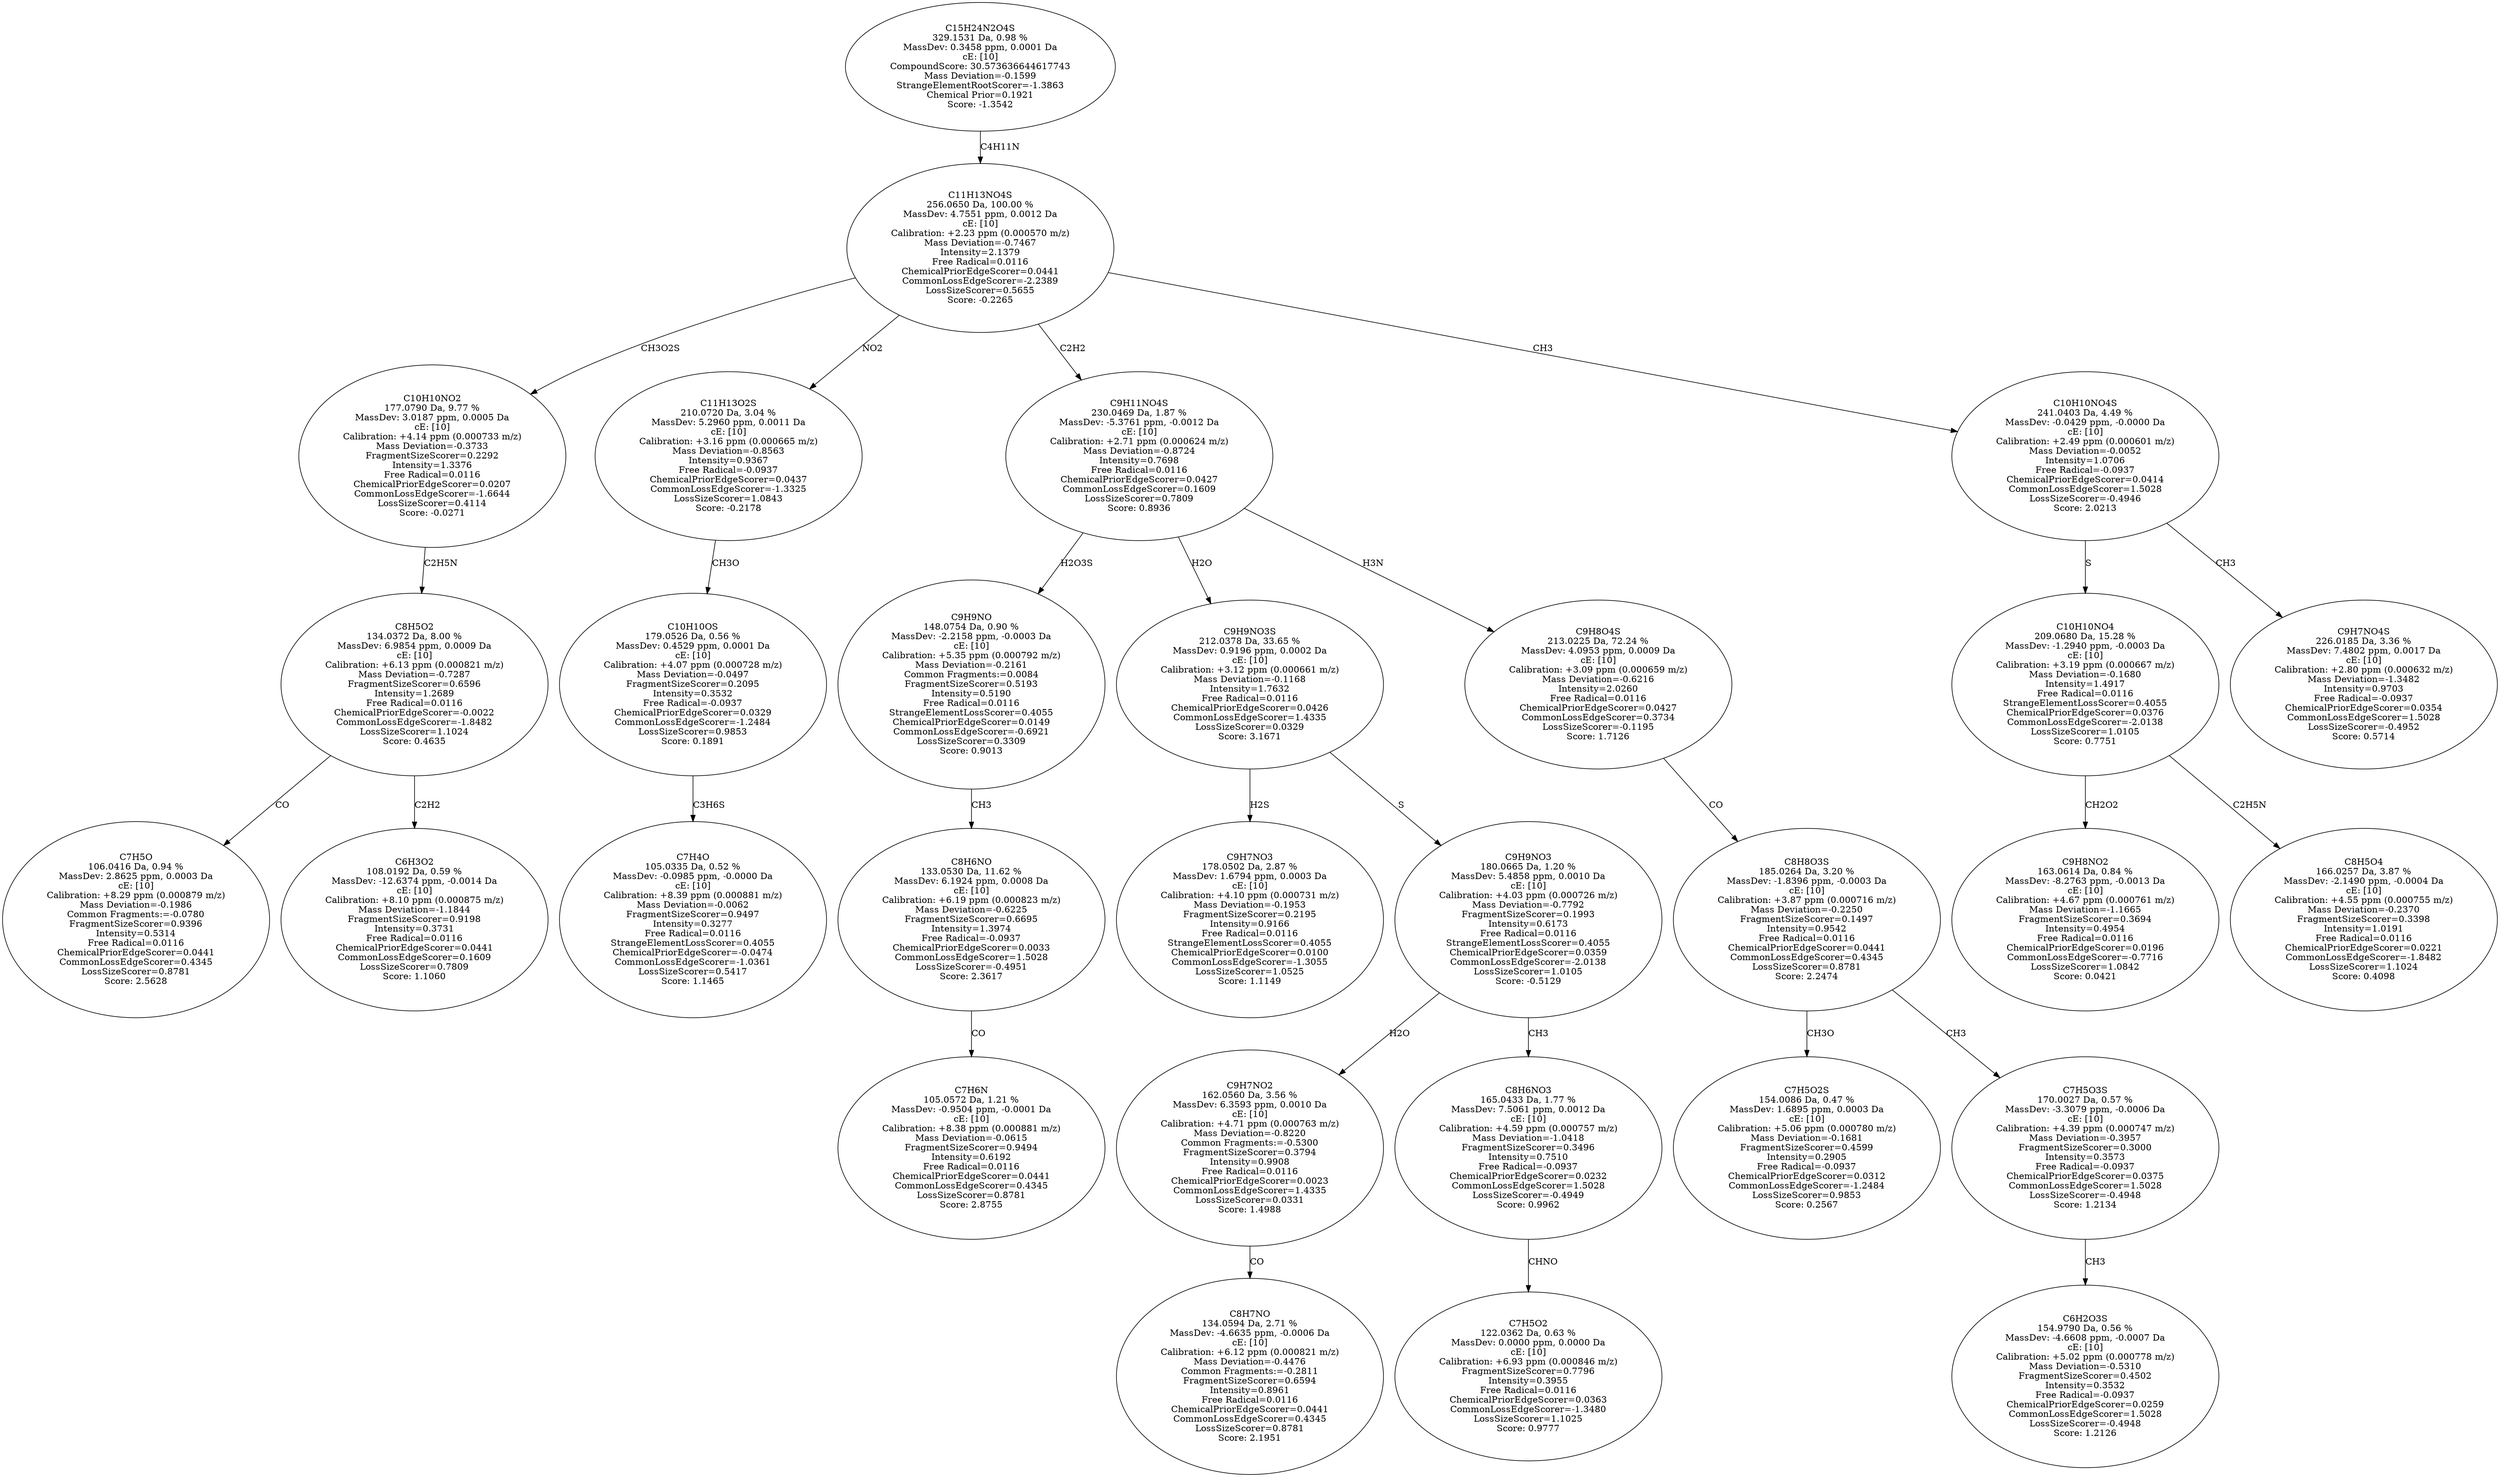strict digraph {
v1 [label="C7H5O\n106.0416 Da, 0.94 %\nMassDev: 2.8625 ppm, 0.0003 Da\ncE: [10]\nCalibration: +8.29 ppm (0.000879 m/z)\nMass Deviation=-0.1986\nCommon Fragments:=-0.0780\nFragmentSizeScorer=0.9396\nIntensity=0.5314\nFree Radical=0.0116\nChemicalPriorEdgeScorer=0.0441\nCommonLossEdgeScorer=0.4345\nLossSizeScorer=0.8781\nScore: 2.5628"];
v2 [label="C6H3O2\n108.0192 Da, 0.59 %\nMassDev: -12.6374 ppm, -0.0014 Da\ncE: [10]\nCalibration: +8.10 ppm (0.000875 m/z)\nMass Deviation=-1.1844\nFragmentSizeScorer=0.9198\nIntensity=0.3731\nFree Radical=0.0116\nChemicalPriorEdgeScorer=0.0441\nCommonLossEdgeScorer=0.1609\nLossSizeScorer=0.7809\nScore: 1.1060"];
v3 [label="C8H5O2\n134.0372 Da, 8.00 %\nMassDev: 6.9854 ppm, 0.0009 Da\ncE: [10]\nCalibration: +6.13 ppm (0.000821 m/z)\nMass Deviation=-0.7287\nFragmentSizeScorer=0.6596\nIntensity=1.2689\nFree Radical=0.0116\nChemicalPriorEdgeScorer=-0.0022\nCommonLossEdgeScorer=-1.8482\nLossSizeScorer=1.1024\nScore: 0.4635"];
v4 [label="C10H10NO2\n177.0790 Da, 9.77 %\nMassDev: 3.0187 ppm, 0.0005 Da\ncE: [10]\nCalibration: +4.14 ppm (0.000733 m/z)\nMass Deviation=-0.3733\nFragmentSizeScorer=0.2292\nIntensity=1.3376\nFree Radical=0.0116\nChemicalPriorEdgeScorer=0.0207\nCommonLossEdgeScorer=-1.6644\nLossSizeScorer=0.4114\nScore: -0.0271"];
v5 [label="C7H4O\n105.0335 Da, 0.52 %\nMassDev: -0.0985 ppm, -0.0000 Da\ncE: [10]\nCalibration: +8.39 ppm (0.000881 m/z)\nMass Deviation=-0.0062\nFragmentSizeScorer=0.9497\nIntensity=0.3277\nFree Radical=0.0116\nStrangeElementLossScorer=0.4055\nChemicalPriorEdgeScorer=-0.0474\nCommonLossEdgeScorer=-1.0361\nLossSizeScorer=0.5417\nScore: 1.1465"];
v6 [label="C10H10OS\n179.0526 Da, 0.56 %\nMassDev: 0.4529 ppm, 0.0001 Da\ncE: [10]\nCalibration: +4.07 ppm (0.000728 m/z)\nMass Deviation=-0.0497\nFragmentSizeScorer=0.2095\nIntensity=0.3532\nFree Radical=-0.0937\nChemicalPriorEdgeScorer=0.0329\nCommonLossEdgeScorer=-1.2484\nLossSizeScorer=0.9853\nScore: 0.1891"];
v7 [label="C11H13O2S\n210.0720 Da, 3.04 %\nMassDev: 5.2960 ppm, 0.0011 Da\ncE: [10]\nCalibration: +3.16 ppm (0.000665 m/z)\nMass Deviation=-0.8563\nIntensity=0.9367\nFree Radical=-0.0937\nChemicalPriorEdgeScorer=0.0437\nCommonLossEdgeScorer=-1.3325\nLossSizeScorer=1.0843\nScore: -0.2178"];
v8 [label="C7H6N\n105.0572 Da, 1.21 %\nMassDev: -0.9504 ppm, -0.0001 Da\ncE: [10]\nCalibration: +8.38 ppm (0.000881 m/z)\nMass Deviation=-0.0615\nFragmentSizeScorer=0.9494\nIntensity=0.6192\nFree Radical=0.0116\nChemicalPriorEdgeScorer=0.0441\nCommonLossEdgeScorer=0.4345\nLossSizeScorer=0.8781\nScore: 2.8755"];
v9 [label="C8H6NO\n133.0530 Da, 11.62 %\nMassDev: 6.1924 ppm, 0.0008 Da\ncE: [10]\nCalibration: +6.19 ppm (0.000823 m/z)\nMass Deviation=-0.6225\nFragmentSizeScorer=0.6695\nIntensity=1.3974\nFree Radical=-0.0937\nChemicalPriorEdgeScorer=0.0033\nCommonLossEdgeScorer=1.5028\nLossSizeScorer=-0.4951\nScore: 2.3617"];
v10 [label="C9H9NO\n148.0754 Da, 0.90 %\nMassDev: -2.2158 ppm, -0.0003 Da\ncE: [10]\nCalibration: +5.35 ppm (0.000792 m/z)\nMass Deviation=-0.2161\nCommon Fragments:=0.0084\nFragmentSizeScorer=0.5193\nIntensity=0.5190\nFree Radical=0.0116\nStrangeElementLossScorer=0.4055\nChemicalPriorEdgeScorer=0.0149\nCommonLossEdgeScorer=-0.6921\nLossSizeScorer=0.3309\nScore: 0.9013"];
v11 [label="C9H7NO3\n178.0502 Da, 2.87 %\nMassDev: 1.6794 ppm, 0.0003 Da\ncE: [10]\nCalibration: +4.10 ppm (0.000731 m/z)\nMass Deviation=-0.1953\nFragmentSizeScorer=0.2195\nIntensity=0.9166\nFree Radical=0.0116\nStrangeElementLossScorer=0.4055\nChemicalPriorEdgeScorer=0.0100\nCommonLossEdgeScorer=-1.3055\nLossSizeScorer=1.0525\nScore: 1.1149"];
v12 [label="C8H7NO\n134.0594 Da, 2.71 %\nMassDev: -4.6635 ppm, -0.0006 Da\ncE: [10]\nCalibration: +6.12 ppm (0.000821 m/z)\nMass Deviation=-0.4476\nCommon Fragments:=-0.2811\nFragmentSizeScorer=0.6594\nIntensity=0.8961\nFree Radical=0.0116\nChemicalPriorEdgeScorer=0.0441\nCommonLossEdgeScorer=0.4345\nLossSizeScorer=0.8781\nScore: 2.1951"];
v13 [label="C9H7NO2\n162.0560 Da, 3.56 %\nMassDev: 6.3593 ppm, 0.0010 Da\ncE: [10]\nCalibration: +4.71 ppm (0.000763 m/z)\nMass Deviation=-0.8220\nCommon Fragments:=-0.5300\nFragmentSizeScorer=0.3794\nIntensity=0.9908\nFree Radical=0.0116\nChemicalPriorEdgeScorer=0.0023\nCommonLossEdgeScorer=1.4335\nLossSizeScorer=0.0331\nScore: 1.4988"];
v14 [label="C7H5O2\n122.0362 Da, 0.63 %\nMassDev: 0.0000 ppm, 0.0000 Da\ncE: [10]\nCalibration: +6.93 ppm (0.000846 m/z)\nFragmentSizeScorer=0.7796\nIntensity=0.3955\nFree Radical=0.0116\nChemicalPriorEdgeScorer=0.0363\nCommonLossEdgeScorer=-1.3480\nLossSizeScorer=1.1025\nScore: 0.9777"];
v15 [label="C8H6NO3\n165.0433 Da, 1.77 %\nMassDev: 7.5061 ppm, 0.0012 Da\ncE: [10]\nCalibration: +4.59 ppm (0.000757 m/z)\nMass Deviation=-1.0418\nFragmentSizeScorer=0.3496\nIntensity=0.7510\nFree Radical=-0.0937\nChemicalPriorEdgeScorer=0.0232\nCommonLossEdgeScorer=1.5028\nLossSizeScorer=-0.4949\nScore: 0.9962"];
v16 [label="C9H9NO3\n180.0665 Da, 1.20 %\nMassDev: 5.4858 ppm, 0.0010 Da\ncE: [10]\nCalibration: +4.03 ppm (0.000726 m/z)\nMass Deviation=-0.7792\nFragmentSizeScorer=0.1993\nIntensity=0.6173\nFree Radical=0.0116\nStrangeElementLossScorer=0.4055\nChemicalPriorEdgeScorer=0.0359\nCommonLossEdgeScorer=-2.0138\nLossSizeScorer=1.0105\nScore: -0.5129"];
v17 [label="C9H9NO3S\n212.0378 Da, 33.65 %\nMassDev: 0.9196 ppm, 0.0002 Da\ncE: [10]\nCalibration: +3.12 ppm (0.000661 m/z)\nMass Deviation=-0.1168\nIntensity=1.7632\nFree Radical=0.0116\nChemicalPriorEdgeScorer=0.0426\nCommonLossEdgeScorer=1.4335\nLossSizeScorer=0.0329\nScore: 3.1671"];
v18 [label="C7H5O2S\n154.0086 Da, 0.47 %\nMassDev: 1.6895 ppm, 0.0003 Da\ncE: [10]\nCalibration: +5.06 ppm (0.000780 m/z)\nMass Deviation=-0.1681\nFragmentSizeScorer=0.4599\nIntensity=0.2905\nFree Radical=-0.0937\nChemicalPriorEdgeScorer=0.0312\nCommonLossEdgeScorer=-1.2484\nLossSizeScorer=0.9853\nScore: 0.2567"];
v19 [label="C6H2O3S\n154.9790 Da, 0.56 %\nMassDev: -4.6608 ppm, -0.0007 Da\ncE: [10]\nCalibration: +5.02 ppm (0.000778 m/z)\nMass Deviation=-0.5310\nFragmentSizeScorer=0.4502\nIntensity=0.3532\nFree Radical=-0.0937\nChemicalPriorEdgeScorer=0.0259\nCommonLossEdgeScorer=1.5028\nLossSizeScorer=-0.4948\nScore: 1.2126"];
v20 [label="C7H5O3S\n170.0027 Da, 0.57 %\nMassDev: -3.3079 ppm, -0.0006 Da\ncE: [10]\nCalibration: +4.39 ppm (0.000747 m/z)\nMass Deviation=-0.3957\nFragmentSizeScorer=0.3000\nIntensity=0.3573\nFree Radical=-0.0937\nChemicalPriorEdgeScorer=0.0375\nCommonLossEdgeScorer=1.5028\nLossSizeScorer=-0.4948\nScore: 1.2134"];
v21 [label="C8H8O3S\n185.0264 Da, 3.20 %\nMassDev: -1.8396 ppm, -0.0003 Da\ncE: [10]\nCalibration: +3.87 ppm (0.000716 m/z)\nMass Deviation=-0.2250\nFragmentSizeScorer=0.1497\nIntensity=0.9542\nFree Radical=0.0116\nChemicalPriorEdgeScorer=0.0441\nCommonLossEdgeScorer=0.4345\nLossSizeScorer=0.8781\nScore: 2.2474"];
v22 [label="C9H8O4S\n213.0225 Da, 72.24 %\nMassDev: 4.0953 ppm, 0.0009 Da\ncE: [10]\nCalibration: +3.09 ppm (0.000659 m/z)\nMass Deviation=-0.6216\nIntensity=2.0260\nFree Radical=0.0116\nChemicalPriorEdgeScorer=0.0427\nCommonLossEdgeScorer=0.3734\nLossSizeScorer=-0.1195\nScore: 1.7126"];
v23 [label="C9H11NO4S\n230.0469 Da, 1.87 %\nMassDev: -5.3761 ppm, -0.0012 Da\ncE: [10]\nCalibration: +2.71 ppm (0.000624 m/z)\nMass Deviation=-0.8724\nIntensity=0.7698\nFree Radical=0.0116\nChemicalPriorEdgeScorer=0.0427\nCommonLossEdgeScorer=0.1609\nLossSizeScorer=0.7809\nScore: 0.8936"];
v24 [label="C9H8NO2\n163.0614 Da, 0.84 %\nMassDev: -8.2763 ppm, -0.0013 Da\ncE: [10]\nCalibration: +4.67 ppm (0.000761 m/z)\nMass Deviation=-1.1665\nFragmentSizeScorer=0.3694\nIntensity=0.4954\nFree Radical=0.0116\nChemicalPriorEdgeScorer=0.0196\nCommonLossEdgeScorer=-0.7716\nLossSizeScorer=1.0842\nScore: 0.0421"];
v25 [label="C8H5O4\n166.0257 Da, 3.87 %\nMassDev: -2.1490 ppm, -0.0004 Da\ncE: [10]\nCalibration: +4.55 ppm (0.000755 m/z)\nMass Deviation=-0.2370\nFragmentSizeScorer=0.3398\nIntensity=1.0191\nFree Radical=0.0116\nChemicalPriorEdgeScorer=0.0221\nCommonLossEdgeScorer=-1.8482\nLossSizeScorer=1.1024\nScore: 0.4098"];
v26 [label="C10H10NO4\n209.0680 Da, 15.28 %\nMassDev: -1.2940 ppm, -0.0003 Da\ncE: [10]\nCalibration: +3.19 ppm (0.000667 m/z)\nMass Deviation=-0.1680\nIntensity=1.4917\nFree Radical=0.0116\nStrangeElementLossScorer=0.4055\nChemicalPriorEdgeScorer=0.0376\nCommonLossEdgeScorer=-2.0138\nLossSizeScorer=1.0105\nScore: 0.7751"];
v27 [label="C9H7NO4S\n226.0185 Da, 3.36 %\nMassDev: 7.4802 ppm, 0.0017 Da\ncE: [10]\nCalibration: +2.80 ppm (0.000632 m/z)\nMass Deviation=-1.3482\nIntensity=0.9703\nFree Radical=-0.0937\nChemicalPriorEdgeScorer=0.0354\nCommonLossEdgeScorer=1.5028\nLossSizeScorer=-0.4952\nScore: 0.5714"];
v28 [label="C10H10NO4S\n241.0403 Da, 4.49 %\nMassDev: -0.0429 ppm, -0.0000 Da\ncE: [10]\nCalibration: +2.49 ppm (0.000601 m/z)\nMass Deviation=-0.0052\nIntensity=1.0706\nFree Radical=-0.0937\nChemicalPriorEdgeScorer=0.0414\nCommonLossEdgeScorer=1.5028\nLossSizeScorer=-0.4946\nScore: 2.0213"];
v29 [label="C11H13NO4S\n256.0650 Da, 100.00 %\nMassDev: 4.7551 ppm, 0.0012 Da\ncE: [10]\nCalibration: +2.23 ppm (0.000570 m/z)\nMass Deviation=-0.7467\nIntensity=2.1379\nFree Radical=0.0116\nChemicalPriorEdgeScorer=0.0441\nCommonLossEdgeScorer=-2.2389\nLossSizeScorer=0.5655\nScore: -0.2265"];
v30 [label="C15H24N2O4S\n329.1531 Da, 0.98 %\nMassDev: 0.3458 ppm, 0.0001 Da\ncE: [10]\nCompoundScore: 30.573636644617743\nMass Deviation=-0.1599\nStrangeElementRootScorer=-1.3863\nChemical Prior=0.1921\nScore: -1.3542"];
v3 -> v1 [label="CO"];
v3 -> v2 [label="C2H2"];
v4 -> v3 [label="C2H5N"];
v29 -> v4 [label="CH3O2S"];
v6 -> v5 [label="C3H6S"];
v7 -> v6 [label="CH3O"];
v29 -> v7 [label="NO2"];
v9 -> v8 [label="CO"];
v10 -> v9 [label="CH3"];
v23 -> v10 [label="H2O3S"];
v17 -> v11 [label="H2S"];
v13 -> v12 [label="CO"];
v16 -> v13 [label="H2O"];
v15 -> v14 [label="CHNO"];
v16 -> v15 [label="CH3"];
v17 -> v16 [label="S"];
v23 -> v17 [label="H2O"];
v21 -> v18 [label="CH3O"];
v20 -> v19 [label="CH3"];
v21 -> v20 [label="CH3"];
v22 -> v21 [label="CO"];
v23 -> v22 [label="H3N"];
v29 -> v23 [label="C2H2"];
v26 -> v24 [label="CH2O2"];
v26 -> v25 [label="C2H5N"];
v28 -> v26 [label="S"];
v28 -> v27 [label="CH3"];
v29 -> v28 [label="CH3"];
v30 -> v29 [label="C4H11N"];
}